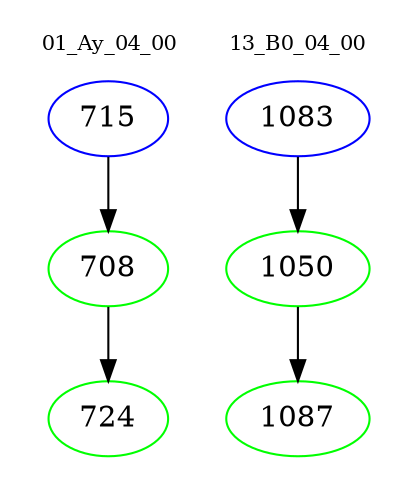 digraph{
subgraph cluster_0 {
color = white
label = "01_Ay_04_00";
fontsize=10;
T0_715 [label="715", color="blue"]
T0_715 -> T0_708 [color="black"]
T0_708 [label="708", color="green"]
T0_708 -> T0_724 [color="black"]
T0_724 [label="724", color="green"]
}
subgraph cluster_1 {
color = white
label = "13_B0_04_00";
fontsize=10;
T1_1083 [label="1083", color="blue"]
T1_1083 -> T1_1050 [color="black"]
T1_1050 [label="1050", color="green"]
T1_1050 -> T1_1087 [color="black"]
T1_1087 [label="1087", color="green"]
}
}
